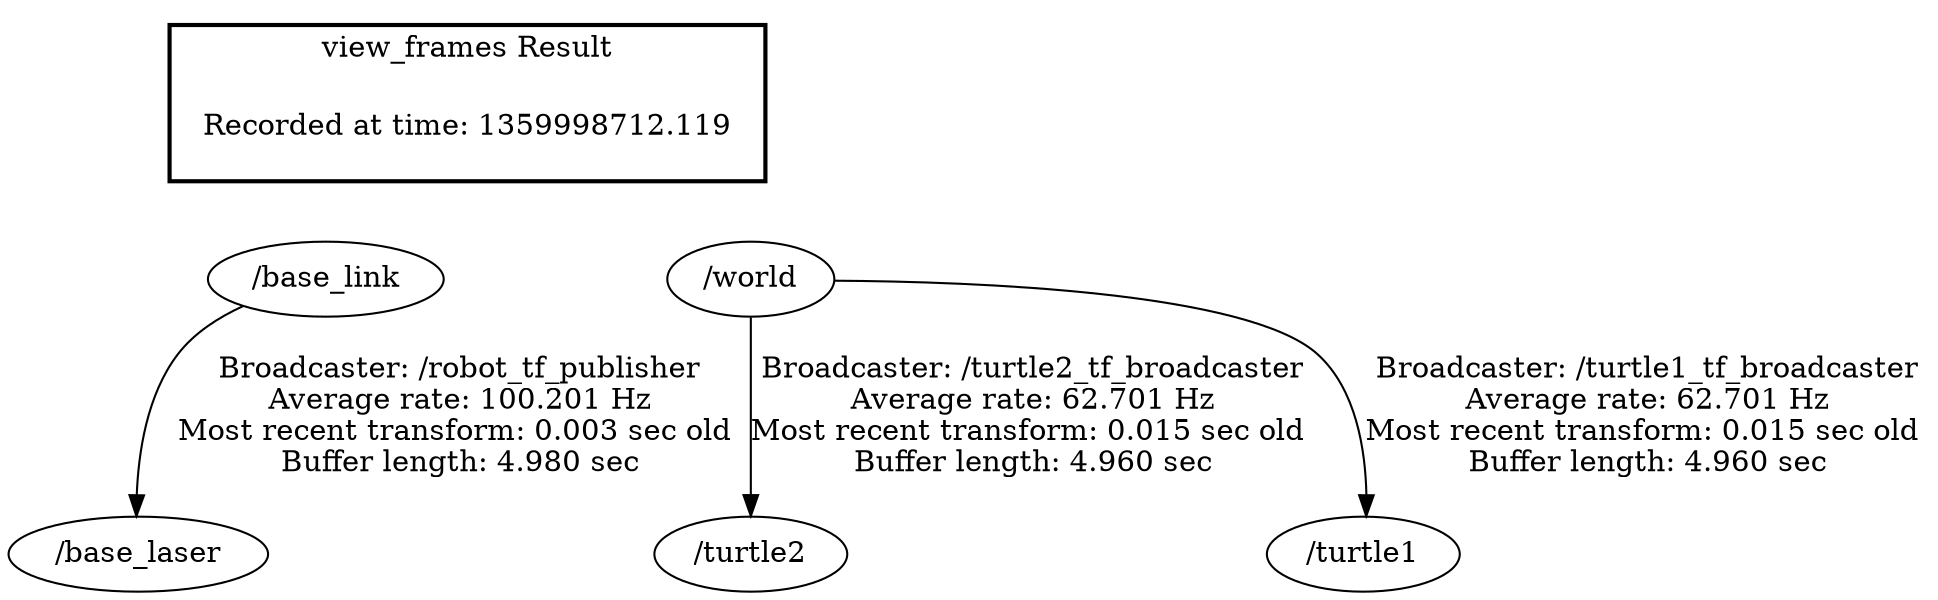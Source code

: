 digraph G {
"/base_link" -> "/base_laser"[label="Broadcaster: /robot_tf_publisher\nAverage rate: 100.201 Hz\nMost recent transform: 0.003 sec old \nBuffer length: 4.980 sec\n"];
"/world" -> "/turtle2"[label="Broadcaster: /turtle2_tf_broadcaster\nAverage rate: 62.701 Hz\nMost recent transform: 0.015 sec old \nBuffer length: 4.960 sec\n"];
"/world" -> "/turtle1"[label="Broadcaster: /turtle1_tf_broadcaster\nAverage rate: 62.701 Hz\nMost recent transform: 0.015 sec old \nBuffer length: 4.960 sec\n"];
edge [style=invis];
 subgraph cluster_legend { style=bold; color=black; label ="view_frames Result";
"Recorded at time: 1359998712.119"[ shape=plaintext ] ;
 }->"/base_link";
edge [style=invis];
 subgraph cluster_legend { style=bold; color=black; label ="view_frames Result";
"Recorded at time: 1359998712.119"[ shape=plaintext ] ;
 }->"/world";
}